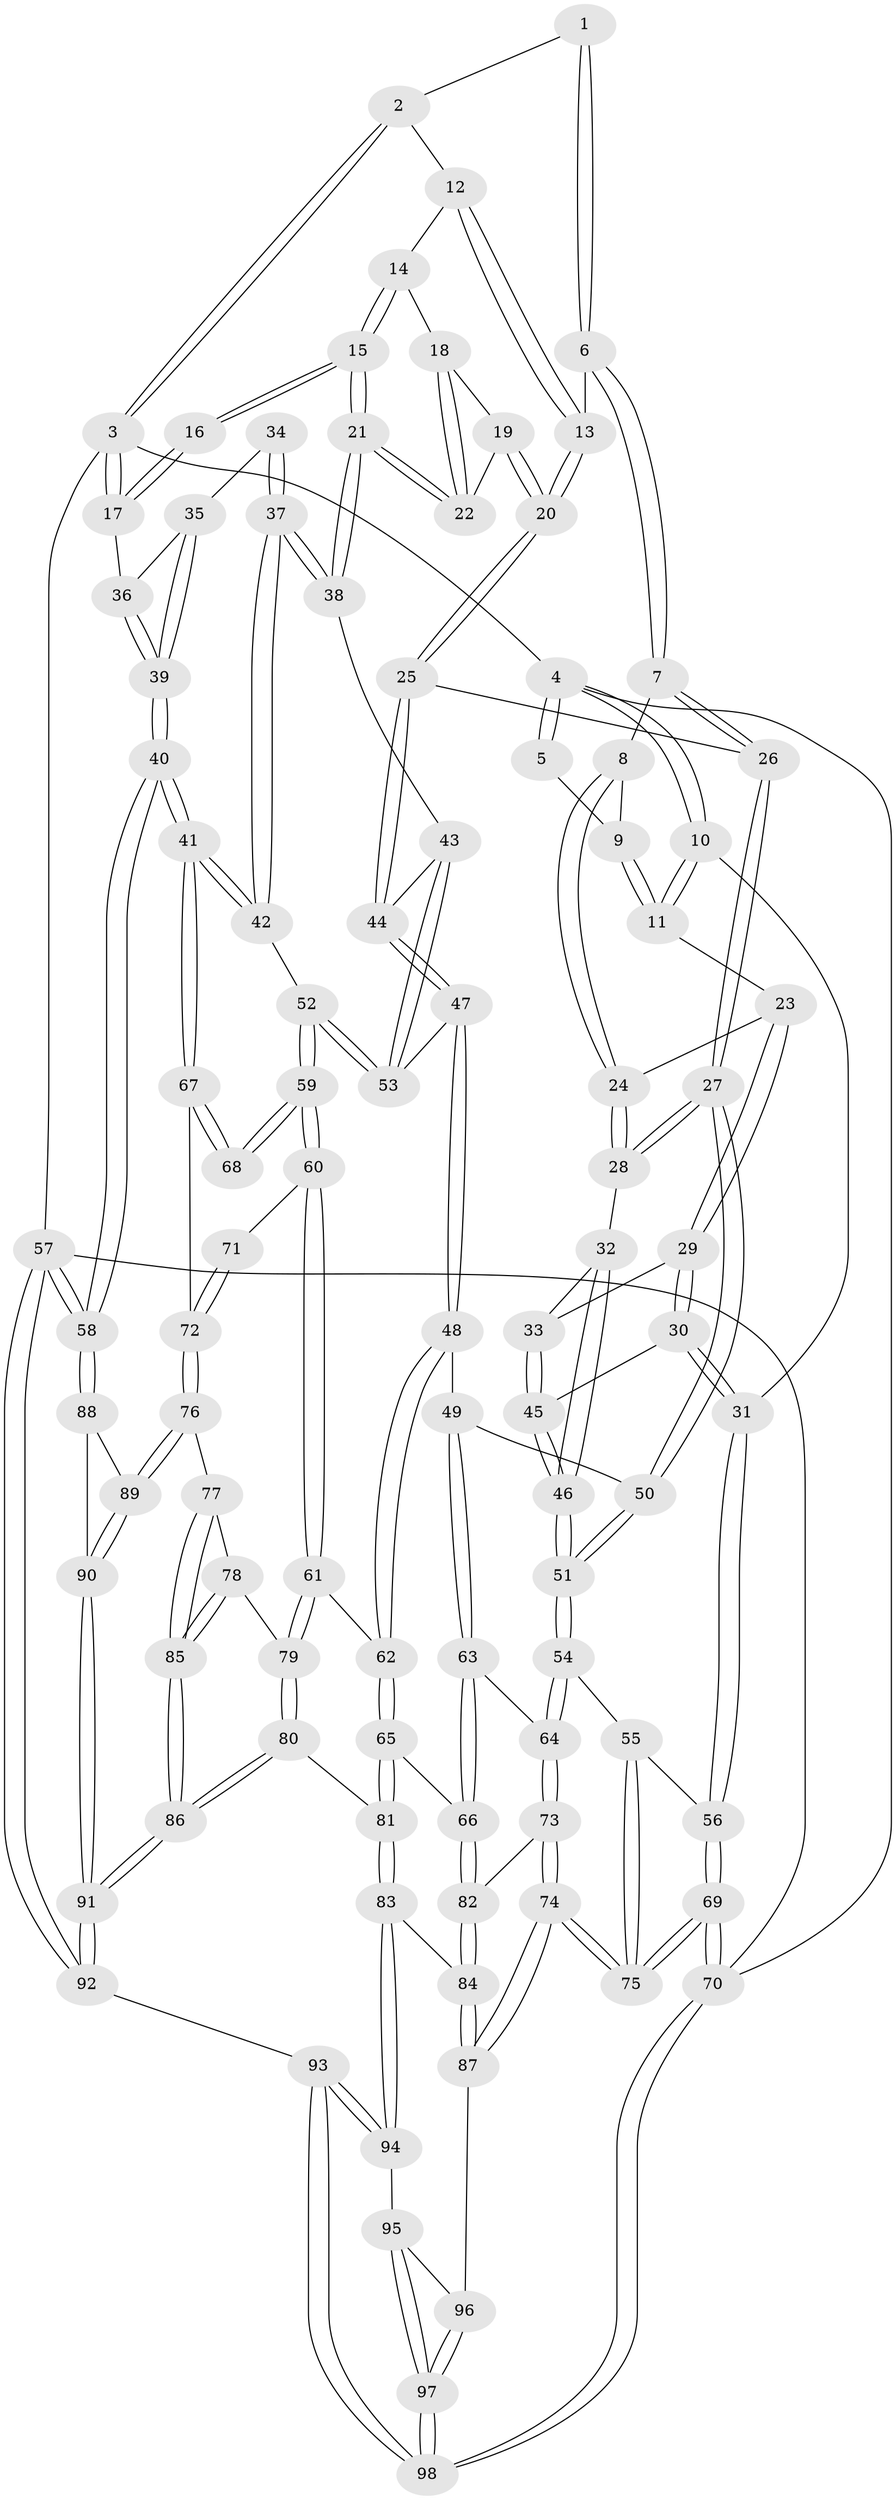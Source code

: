 // Generated by graph-tools (version 1.1) at 2025/51/03/09/25 03:51:08]
// undirected, 98 vertices, 242 edges
graph export_dot {
graph [start="1"]
  node [color=gray90,style=filled];
  1 [pos="+0.4276934534267094+0"];
  2 [pos="+0.6623031753896245+0"];
  3 [pos="+1+0"];
  4 [pos="+0+0"];
  5 [pos="+0.35423630688098984+0"];
  6 [pos="+0.42295540091705947+0.03299943458840371"];
  7 [pos="+0.3844516584901004+0.15181139314601366"];
  8 [pos="+0.268235447020305+0.11889072970996482"];
  9 [pos="+0.27169023280823734+0"];
  10 [pos="+0+0"];
  11 [pos="+0.08670059705229594+0.1021914220212193"];
  12 [pos="+0.6629052209265923+0"];
  13 [pos="+0.5214336859951444+0.14492277490718541"];
  14 [pos="+0.6681800073778775+0"];
  15 [pos="+0.7611000277558843+0.1991496844560185"];
  16 [pos="+0.8083763225201079+0.19493050848551324"];
  17 [pos="+1+0"];
  18 [pos="+0.6186170819484634+0.07920034284542442"];
  19 [pos="+0.5563777108882707+0.22995048240685034"];
  20 [pos="+0.5256167573893453+0.23332525236922427"];
  21 [pos="+0.7171874122149572+0.2516551715249367"];
  22 [pos="+0.6563552057093381+0.24021396128063338"];
  23 [pos="+0.16980388246688358+0.19167864614107483"];
  24 [pos="+0.19529542075947806+0.19024769511512934"];
  25 [pos="+0.508409108015765+0.24435852172818948"];
  26 [pos="+0.419814229495038+0.23415827853429097"];
  27 [pos="+0.33053148724372916+0.30329090463297964"];
  28 [pos="+0.32919422380662966+0.30272411927578047"];
  29 [pos="+0.14454491038468512+0.23706818252763417"];
  30 [pos="+0.06084657811825871+0.3168714900589706"];
  31 [pos="+0+0.3286058429383785"];
  32 [pos="+0.2199013656572053+0.3352790769827483"];
  33 [pos="+0.19380243179512902+0.3252967919734608"];
  34 [pos="+0.9016758472806922+0.2646182128657861"];
  35 [pos="+0.9038228563655314+0.2652457487933826"];
  36 [pos="+1+0"];
  37 [pos="+0.805527960711254+0.42656075704750585"];
  38 [pos="+0.7233256815243041+0.3015156136339959"];
  39 [pos="+1+0.4943395615480728"];
  40 [pos="+1+0.5808431279871142"];
  41 [pos="+1+0.5775404518027532"];
  42 [pos="+0.817368400859019+0.4544976103797131"];
  43 [pos="+0.6560532026185976+0.3629071648876444"];
  44 [pos="+0.5247863209331199+0.40163748515849146"];
  45 [pos="+0.13026162756557638+0.39301913497200724"];
  46 [pos="+0.17575144345503108+0.482768415317585"];
  47 [pos="+0.5195620448482152+0.4177771269037805"];
  48 [pos="+0.5145759622993231+0.4233447244657718"];
  49 [pos="+0.4074434174659825+0.460979952810401"];
  50 [pos="+0.33820765270943526+0.41956635625997674"];
  51 [pos="+0.18308572156734085+0.5060065488225509"];
  52 [pos="+0.6758617373853938+0.5041261859672443"];
  53 [pos="+0.6456625124935766+0.46922269200491123"];
  54 [pos="+0.18006727772345954+0.5128236632471177"];
  55 [pos="+0.09257510807732248+0.5451509977887334"];
  56 [pos="+0+0.5565999192161728"];
  57 [pos="+1+1"];
  58 [pos="+1+1"];
  59 [pos="+0.6309860765857916+0.5853607899810275"];
  60 [pos="+0.6266332863329878+0.5904056739151277"];
  61 [pos="+0.6122301426245578+0.5983034603457653"];
  62 [pos="+0.5746764315576197+0.5960481460506861"];
  63 [pos="+0.4150337766924489+0.5798983605172712"];
  64 [pos="+0.24955931839725315+0.6131660447622989"];
  65 [pos="+0.4910542486749041+0.6358348759985748"];
  66 [pos="+0.4533714584291764+0.6242979395915714"];
  67 [pos="+0.996719769647447+0.5801050193217497"];
  68 [pos="+0.7783318572064043+0.5918873037743347"];
  69 [pos="+0+1"];
  70 [pos="+0+1"];
  71 [pos="+0.6943561534355952+0.6320034943413527"];
  72 [pos="+0.8019839001355706+0.7196683864593318"];
  73 [pos="+0.25244825604989574+0.7182915104177222"];
  74 [pos="+0.1463357634857762+0.8485125191310474"];
  75 [pos="+0.14455203338406483+0.8494087572910651"];
  76 [pos="+0.7838474681159823+0.7425260486203386"];
  77 [pos="+0.782140390291407+0.743029093433858"];
  78 [pos="+0.6577781430017007+0.7376841723605074"];
  79 [pos="+0.6476333524117988+0.7350406882955536"];
  80 [pos="+0.537488507999621+0.8083990914930995"];
  81 [pos="+0.5256825825545882+0.8045466208235504"];
  82 [pos="+0.3565811378558307+0.7313000131033662"];
  83 [pos="+0.4664685678352152+0.8271965622236134"];
  84 [pos="+0.41331403586618687+0.8093222702373951"];
  85 [pos="+0.6791663338775559+0.8735825337345412"];
  86 [pos="+0.6436804411317701+0.9496020116740499"];
  87 [pos="+0.30409504674499266+0.8791404627456045"];
  88 [pos="+0.8974100485330359+0.8768230572660239"];
  89 [pos="+0.7901385652588612+0.765902033817063"];
  90 [pos="+0.7917664342802463+0.8851177549060731"];
  91 [pos="+0.6806598053660764+1"];
  92 [pos="+0.6843395507654819+1"];
  93 [pos="+0.6308355328342552+1"];
  94 [pos="+0.43665309076066045+0.9334299550616072"];
  95 [pos="+0.4023940507652534+0.9395616806183268"];
  96 [pos="+0.3134644734578726+0.8896477658832461"];
  97 [pos="+0.33456054911135535+1"];
  98 [pos="+0.230957106988428+1"];
  1 -- 2;
  1 -- 6;
  1 -- 6;
  2 -- 3;
  2 -- 3;
  2 -- 12;
  3 -- 4;
  3 -- 17;
  3 -- 17;
  3 -- 57;
  4 -- 5;
  4 -- 5;
  4 -- 10;
  4 -- 10;
  4 -- 70;
  5 -- 9;
  6 -- 7;
  6 -- 7;
  6 -- 13;
  7 -- 8;
  7 -- 26;
  7 -- 26;
  8 -- 9;
  8 -- 24;
  8 -- 24;
  9 -- 11;
  9 -- 11;
  10 -- 11;
  10 -- 11;
  10 -- 31;
  11 -- 23;
  12 -- 13;
  12 -- 13;
  12 -- 14;
  13 -- 20;
  13 -- 20;
  14 -- 15;
  14 -- 15;
  14 -- 18;
  15 -- 16;
  15 -- 16;
  15 -- 21;
  15 -- 21;
  16 -- 17;
  16 -- 17;
  17 -- 36;
  18 -- 19;
  18 -- 22;
  18 -- 22;
  19 -- 20;
  19 -- 20;
  19 -- 22;
  20 -- 25;
  20 -- 25;
  21 -- 22;
  21 -- 22;
  21 -- 38;
  21 -- 38;
  23 -- 24;
  23 -- 29;
  23 -- 29;
  24 -- 28;
  24 -- 28;
  25 -- 26;
  25 -- 44;
  25 -- 44;
  26 -- 27;
  26 -- 27;
  27 -- 28;
  27 -- 28;
  27 -- 50;
  27 -- 50;
  28 -- 32;
  29 -- 30;
  29 -- 30;
  29 -- 33;
  30 -- 31;
  30 -- 31;
  30 -- 45;
  31 -- 56;
  31 -- 56;
  32 -- 33;
  32 -- 46;
  32 -- 46;
  33 -- 45;
  33 -- 45;
  34 -- 35;
  34 -- 37;
  34 -- 37;
  35 -- 36;
  35 -- 39;
  35 -- 39;
  36 -- 39;
  36 -- 39;
  37 -- 38;
  37 -- 38;
  37 -- 42;
  37 -- 42;
  38 -- 43;
  39 -- 40;
  39 -- 40;
  40 -- 41;
  40 -- 41;
  40 -- 58;
  40 -- 58;
  41 -- 42;
  41 -- 42;
  41 -- 67;
  41 -- 67;
  42 -- 52;
  43 -- 44;
  43 -- 53;
  43 -- 53;
  44 -- 47;
  44 -- 47;
  45 -- 46;
  45 -- 46;
  46 -- 51;
  46 -- 51;
  47 -- 48;
  47 -- 48;
  47 -- 53;
  48 -- 49;
  48 -- 62;
  48 -- 62;
  49 -- 50;
  49 -- 63;
  49 -- 63;
  50 -- 51;
  50 -- 51;
  51 -- 54;
  51 -- 54;
  52 -- 53;
  52 -- 53;
  52 -- 59;
  52 -- 59;
  54 -- 55;
  54 -- 64;
  54 -- 64;
  55 -- 56;
  55 -- 75;
  55 -- 75;
  56 -- 69;
  56 -- 69;
  57 -- 58;
  57 -- 58;
  57 -- 92;
  57 -- 92;
  57 -- 70;
  58 -- 88;
  58 -- 88;
  59 -- 60;
  59 -- 60;
  59 -- 68;
  59 -- 68;
  60 -- 61;
  60 -- 61;
  60 -- 71;
  61 -- 62;
  61 -- 79;
  61 -- 79;
  62 -- 65;
  62 -- 65;
  63 -- 64;
  63 -- 66;
  63 -- 66;
  64 -- 73;
  64 -- 73;
  65 -- 66;
  65 -- 81;
  65 -- 81;
  66 -- 82;
  66 -- 82;
  67 -- 68;
  67 -- 68;
  67 -- 72;
  69 -- 70;
  69 -- 70;
  69 -- 75;
  69 -- 75;
  70 -- 98;
  70 -- 98;
  71 -- 72;
  71 -- 72;
  72 -- 76;
  72 -- 76;
  73 -- 74;
  73 -- 74;
  73 -- 82;
  74 -- 75;
  74 -- 75;
  74 -- 87;
  74 -- 87;
  76 -- 77;
  76 -- 89;
  76 -- 89;
  77 -- 78;
  77 -- 85;
  77 -- 85;
  78 -- 79;
  78 -- 85;
  78 -- 85;
  79 -- 80;
  79 -- 80;
  80 -- 81;
  80 -- 86;
  80 -- 86;
  81 -- 83;
  81 -- 83;
  82 -- 84;
  82 -- 84;
  83 -- 84;
  83 -- 94;
  83 -- 94;
  84 -- 87;
  84 -- 87;
  85 -- 86;
  85 -- 86;
  86 -- 91;
  86 -- 91;
  87 -- 96;
  88 -- 89;
  88 -- 90;
  89 -- 90;
  89 -- 90;
  90 -- 91;
  90 -- 91;
  91 -- 92;
  91 -- 92;
  92 -- 93;
  93 -- 94;
  93 -- 94;
  93 -- 98;
  93 -- 98;
  94 -- 95;
  95 -- 96;
  95 -- 97;
  95 -- 97;
  96 -- 97;
  96 -- 97;
  97 -- 98;
  97 -- 98;
}
